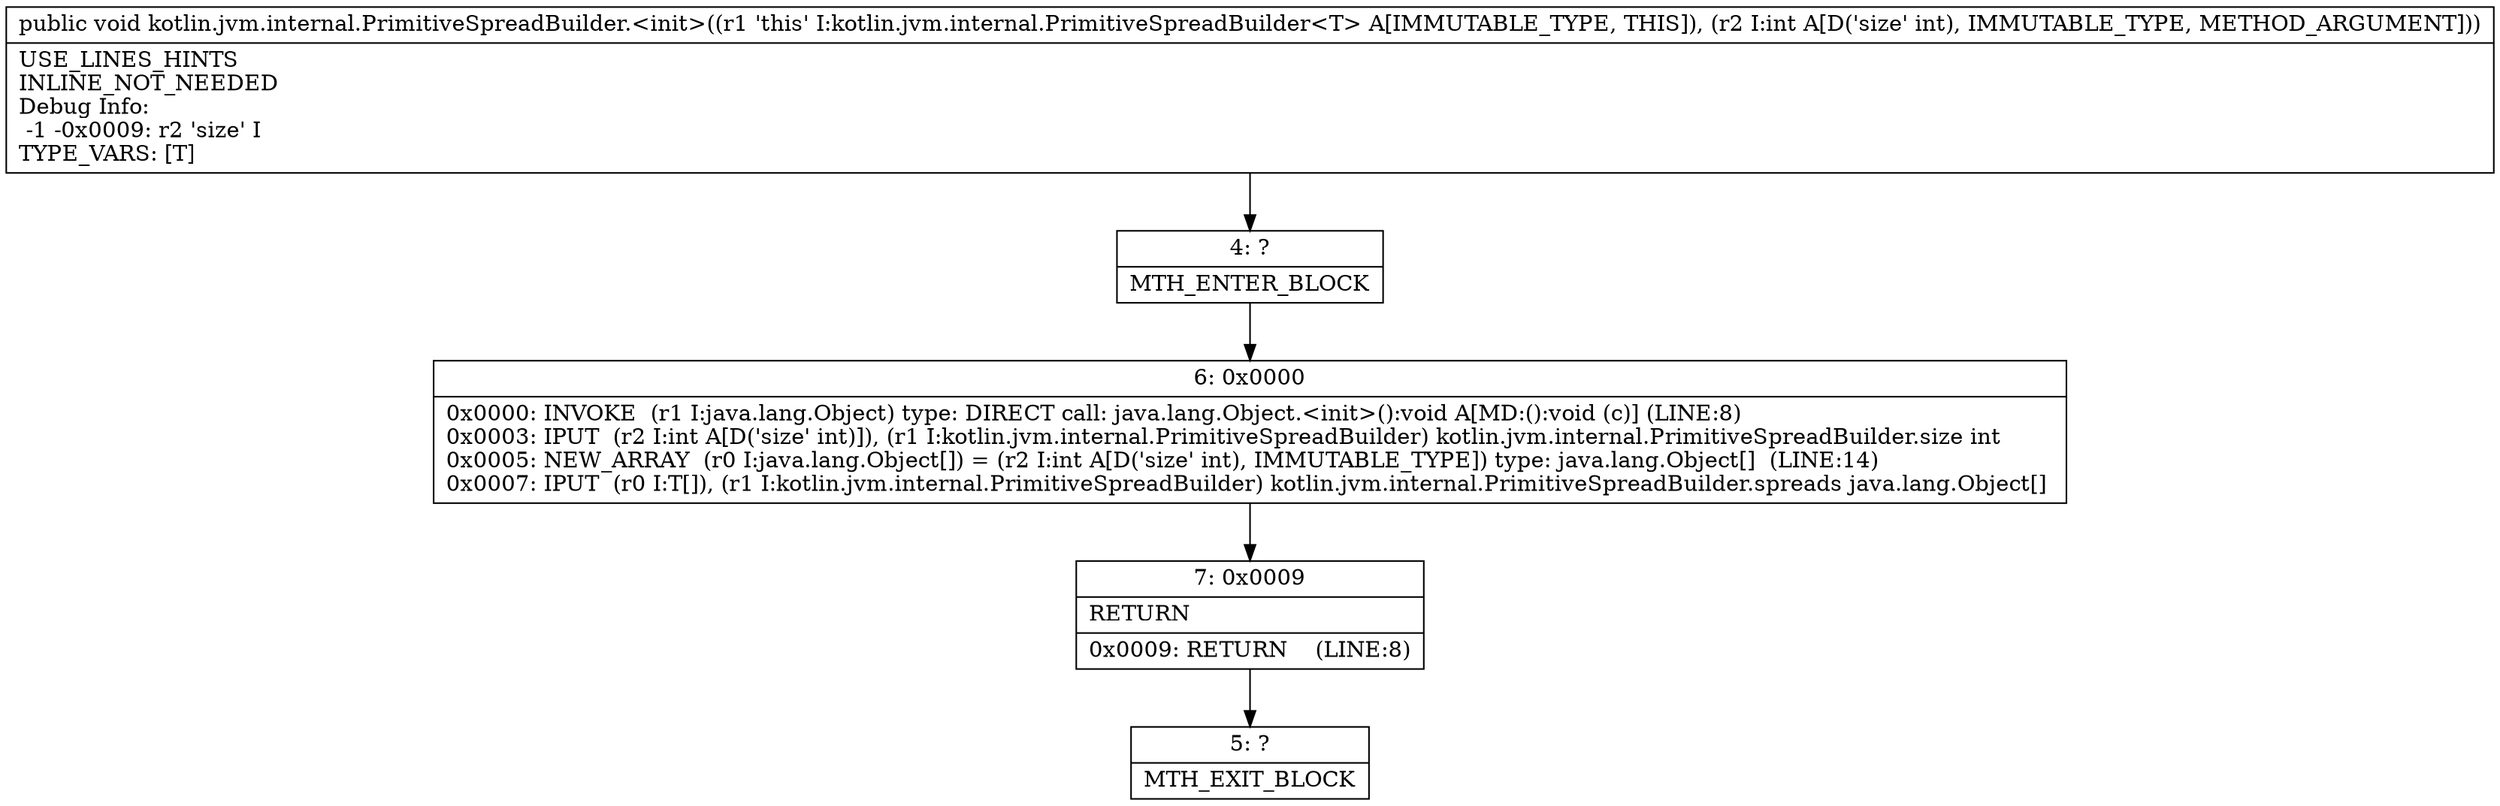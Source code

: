 digraph "CFG forkotlin.jvm.internal.PrimitiveSpreadBuilder.\<init\>(I)V" {
Node_4 [shape=record,label="{4\:\ ?|MTH_ENTER_BLOCK\l}"];
Node_6 [shape=record,label="{6\:\ 0x0000|0x0000: INVOKE  (r1 I:java.lang.Object) type: DIRECT call: java.lang.Object.\<init\>():void A[MD:():void (c)] (LINE:8)\l0x0003: IPUT  (r2 I:int A[D('size' int)]), (r1 I:kotlin.jvm.internal.PrimitiveSpreadBuilder) kotlin.jvm.internal.PrimitiveSpreadBuilder.size int \l0x0005: NEW_ARRAY  (r0 I:java.lang.Object[]) = (r2 I:int A[D('size' int), IMMUTABLE_TYPE]) type: java.lang.Object[]  (LINE:14)\l0x0007: IPUT  (r0 I:T[]), (r1 I:kotlin.jvm.internal.PrimitiveSpreadBuilder) kotlin.jvm.internal.PrimitiveSpreadBuilder.spreads java.lang.Object[] \l}"];
Node_7 [shape=record,label="{7\:\ 0x0009|RETURN\l|0x0009: RETURN    (LINE:8)\l}"];
Node_5 [shape=record,label="{5\:\ ?|MTH_EXIT_BLOCK\l}"];
MethodNode[shape=record,label="{public void kotlin.jvm.internal.PrimitiveSpreadBuilder.\<init\>((r1 'this' I:kotlin.jvm.internal.PrimitiveSpreadBuilder\<T\> A[IMMUTABLE_TYPE, THIS]), (r2 I:int A[D('size' int), IMMUTABLE_TYPE, METHOD_ARGUMENT]))  | USE_LINES_HINTS\lINLINE_NOT_NEEDED\lDebug Info:\l  \-1 \-0x0009: r2 'size' I\lTYPE_VARS: [T]\l}"];
MethodNode -> Node_4;Node_4 -> Node_6;
Node_6 -> Node_7;
Node_7 -> Node_5;
}

